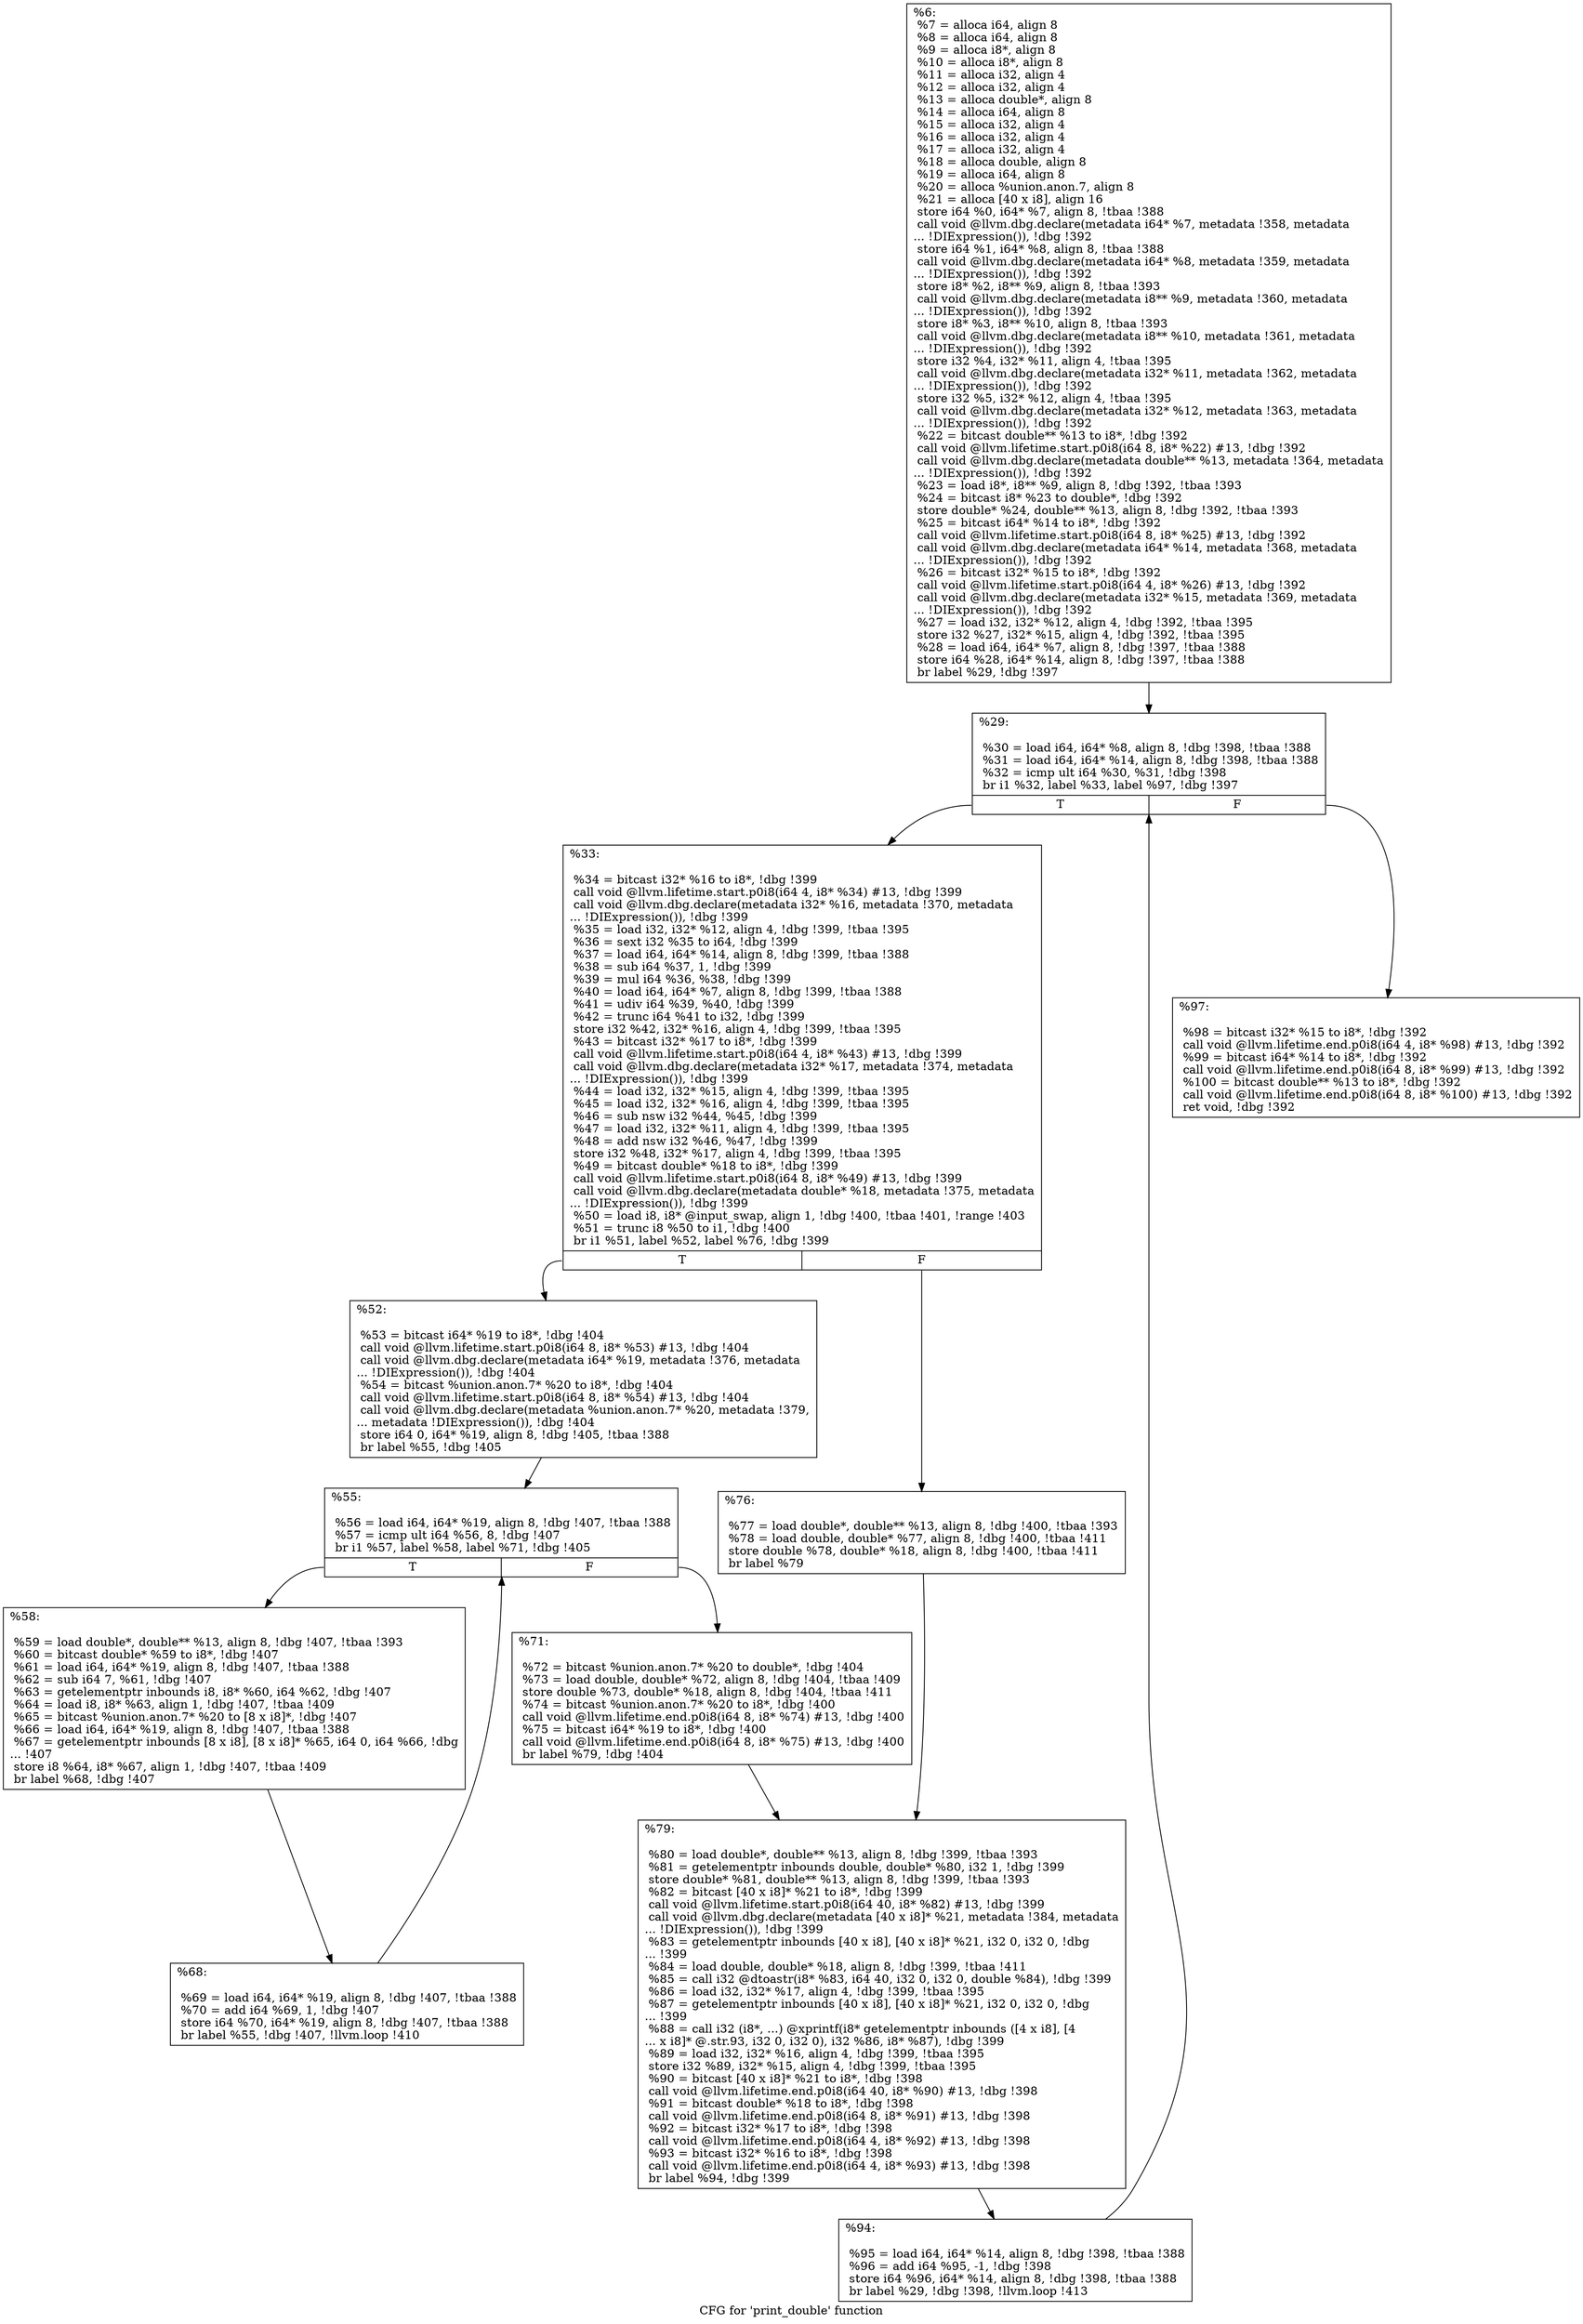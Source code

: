 digraph "CFG for 'print_double' function" {
	label="CFG for 'print_double' function";

	Node0x1c30030 [shape=record,label="{%6:\l  %7 = alloca i64, align 8\l  %8 = alloca i64, align 8\l  %9 = alloca i8*, align 8\l  %10 = alloca i8*, align 8\l  %11 = alloca i32, align 4\l  %12 = alloca i32, align 4\l  %13 = alloca double*, align 8\l  %14 = alloca i64, align 8\l  %15 = alloca i32, align 4\l  %16 = alloca i32, align 4\l  %17 = alloca i32, align 4\l  %18 = alloca double, align 8\l  %19 = alloca i64, align 8\l  %20 = alloca %union.anon.7, align 8\l  %21 = alloca [40 x i8], align 16\l  store i64 %0, i64* %7, align 8, !tbaa !388\l  call void @llvm.dbg.declare(metadata i64* %7, metadata !358, metadata\l... !DIExpression()), !dbg !392\l  store i64 %1, i64* %8, align 8, !tbaa !388\l  call void @llvm.dbg.declare(metadata i64* %8, metadata !359, metadata\l... !DIExpression()), !dbg !392\l  store i8* %2, i8** %9, align 8, !tbaa !393\l  call void @llvm.dbg.declare(metadata i8** %9, metadata !360, metadata\l... !DIExpression()), !dbg !392\l  store i8* %3, i8** %10, align 8, !tbaa !393\l  call void @llvm.dbg.declare(metadata i8** %10, metadata !361, metadata\l... !DIExpression()), !dbg !392\l  store i32 %4, i32* %11, align 4, !tbaa !395\l  call void @llvm.dbg.declare(metadata i32* %11, metadata !362, metadata\l... !DIExpression()), !dbg !392\l  store i32 %5, i32* %12, align 4, !tbaa !395\l  call void @llvm.dbg.declare(metadata i32* %12, metadata !363, metadata\l... !DIExpression()), !dbg !392\l  %22 = bitcast double** %13 to i8*, !dbg !392\l  call void @llvm.lifetime.start.p0i8(i64 8, i8* %22) #13, !dbg !392\l  call void @llvm.dbg.declare(metadata double** %13, metadata !364, metadata\l... !DIExpression()), !dbg !392\l  %23 = load i8*, i8** %9, align 8, !dbg !392, !tbaa !393\l  %24 = bitcast i8* %23 to double*, !dbg !392\l  store double* %24, double** %13, align 8, !dbg !392, !tbaa !393\l  %25 = bitcast i64* %14 to i8*, !dbg !392\l  call void @llvm.lifetime.start.p0i8(i64 8, i8* %25) #13, !dbg !392\l  call void @llvm.dbg.declare(metadata i64* %14, metadata !368, metadata\l... !DIExpression()), !dbg !392\l  %26 = bitcast i32* %15 to i8*, !dbg !392\l  call void @llvm.lifetime.start.p0i8(i64 4, i8* %26) #13, !dbg !392\l  call void @llvm.dbg.declare(metadata i32* %15, metadata !369, metadata\l... !DIExpression()), !dbg !392\l  %27 = load i32, i32* %12, align 4, !dbg !392, !tbaa !395\l  store i32 %27, i32* %15, align 4, !dbg !392, !tbaa !395\l  %28 = load i64, i64* %7, align 8, !dbg !397, !tbaa !388\l  store i64 %28, i64* %14, align 8, !dbg !397, !tbaa !388\l  br label %29, !dbg !397\l}"];
	Node0x1c30030 -> Node0x1c38420;
	Node0x1c38420 [shape=record,label="{%29:\l\l  %30 = load i64, i64* %8, align 8, !dbg !398, !tbaa !388\l  %31 = load i64, i64* %14, align 8, !dbg !398, !tbaa !388\l  %32 = icmp ult i64 %30, %31, !dbg !398\l  br i1 %32, label %33, label %97, !dbg !397\l|{<s0>T|<s1>F}}"];
	Node0x1c38420:s0 -> Node0x1c38470;
	Node0x1c38420:s1 -> Node0x1c38740;
	Node0x1c38470 [shape=record,label="{%33:\l\l  %34 = bitcast i32* %16 to i8*, !dbg !399\l  call void @llvm.lifetime.start.p0i8(i64 4, i8* %34) #13, !dbg !399\l  call void @llvm.dbg.declare(metadata i32* %16, metadata !370, metadata\l... !DIExpression()), !dbg !399\l  %35 = load i32, i32* %12, align 4, !dbg !399, !tbaa !395\l  %36 = sext i32 %35 to i64, !dbg !399\l  %37 = load i64, i64* %14, align 8, !dbg !399, !tbaa !388\l  %38 = sub i64 %37, 1, !dbg !399\l  %39 = mul i64 %36, %38, !dbg !399\l  %40 = load i64, i64* %7, align 8, !dbg !399, !tbaa !388\l  %41 = udiv i64 %39, %40, !dbg !399\l  %42 = trunc i64 %41 to i32, !dbg !399\l  store i32 %42, i32* %16, align 4, !dbg !399, !tbaa !395\l  %43 = bitcast i32* %17 to i8*, !dbg !399\l  call void @llvm.lifetime.start.p0i8(i64 4, i8* %43) #13, !dbg !399\l  call void @llvm.dbg.declare(metadata i32* %17, metadata !374, metadata\l... !DIExpression()), !dbg !399\l  %44 = load i32, i32* %15, align 4, !dbg !399, !tbaa !395\l  %45 = load i32, i32* %16, align 4, !dbg !399, !tbaa !395\l  %46 = sub nsw i32 %44, %45, !dbg !399\l  %47 = load i32, i32* %11, align 4, !dbg !399, !tbaa !395\l  %48 = add nsw i32 %46, %47, !dbg !399\l  store i32 %48, i32* %17, align 4, !dbg !399, !tbaa !395\l  %49 = bitcast double* %18 to i8*, !dbg !399\l  call void @llvm.lifetime.start.p0i8(i64 8, i8* %49) #13, !dbg !399\l  call void @llvm.dbg.declare(metadata double* %18, metadata !375, metadata\l... !DIExpression()), !dbg !399\l  %50 = load i8, i8* @input_swap, align 1, !dbg !400, !tbaa !401, !range !403\l  %51 = trunc i8 %50 to i1, !dbg !400\l  br i1 %51, label %52, label %76, !dbg !399\l|{<s0>T|<s1>F}}"];
	Node0x1c38470:s0 -> Node0x1c384c0;
	Node0x1c38470:s1 -> Node0x1c38650;
	Node0x1c384c0 [shape=record,label="{%52:\l\l  %53 = bitcast i64* %19 to i8*, !dbg !404\l  call void @llvm.lifetime.start.p0i8(i64 8, i8* %53) #13, !dbg !404\l  call void @llvm.dbg.declare(metadata i64* %19, metadata !376, metadata\l... !DIExpression()), !dbg !404\l  %54 = bitcast %union.anon.7* %20 to i8*, !dbg !404\l  call void @llvm.lifetime.start.p0i8(i64 8, i8* %54) #13, !dbg !404\l  call void @llvm.dbg.declare(metadata %union.anon.7* %20, metadata !379,\l... metadata !DIExpression()), !dbg !404\l  store i64 0, i64* %19, align 8, !dbg !405, !tbaa !388\l  br label %55, !dbg !405\l}"];
	Node0x1c384c0 -> Node0x1c38510;
	Node0x1c38510 [shape=record,label="{%55:\l\l  %56 = load i64, i64* %19, align 8, !dbg !407, !tbaa !388\l  %57 = icmp ult i64 %56, 8, !dbg !407\l  br i1 %57, label %58, label %71, !dbg !405\l|{<s0>T|<s1>F}}"];
	Node0x1c38510:s0 -> Node0x1c38560;
	Node0x1c38510:s1 -> Node0x1c38600;
	Node0x1c38560 [shape=record,label="{%58:\l\l  %59 = load double*, double** %13, align 8, !dbg !407, !tbaa !393\l  %60 = bitcast double* %59 to i8*, !dbg !407\l  %61 = load i64, i64* %19, align 8, !dbg !407, !tbaa !388\l  %62 = sub i64 7, %61, !dbg !407\l  %63 = getelementptr inbounds i8, i8* %60, i64 %62, !dbg !407\l  %64 = load i8, i8* %63, align 1, !dbg !407, !tbaa !409\l  %65 = bitcast %union.anon.7* %20 to [8 x i8]*, !dbg !407\l  %66 = load i64, i64* %19, align 8, !dbg !407, !tbaa !388\l  %67 = getelementptr inbounds [8 x i8], [8 x i8]* %65, i64 0, i64 %66, !dbg\l... !407\l  store i8 %64, i8* %67, align 1, !dbg !407, !tbaa !409\l  br label %68, !dbg !407\l}"];
	Node0x1c38560 -> Node0x1c385b0;
	Node0x1c385b0 [shape=record,label="{%68:\l\l  %69 = load i64, i64* %19, align 8, !dbg !407, !tbaa !388\l  %70 = add i64 %69, 1, !dbg !407\l  store i64 %70, i64* %19, align 8, !dbg !407, !tbaa !388\l  br label %55, !dbg !407, !llvm.loop !410\l}"];
	Node0x1c385b0 -> Node0x1c38510;
	Node0x1c38600 [shape=record,label="{%71:\l\l  %72 = bitcast %union.anon.7* %20 to double*, !dbg !404\l  %73 = load double, double* %72, align 8, !dbg !404, !tbaa !409\l  store double %73, double* %18, align 8, !dbg !404, !tbaa !411\l  %74 = bitcast %union.anon.7* %20 to i8*, !dbg !400\l  call void @llvm.lifetime.end.p0i8(i64 8, i8* %74) #13, !dbg !400\l  %75 = bitcast i64* %19 to i8*, !dbg !400\l  call void @llvm.lifetime.end.p0i8(i64 8, i8* %75) #13, !dbg !400\l  br label %79, !dbg !404\l}"];
	Node0x1c38600 -> Node0x1c386a0;
	Node0x1c38650 [shape=record,label="{%76:\l\l  %77 = load double*, double** %13, align 8, !dbg !400, !tbaa !393\l  %78 = load double, double* %77, align 8, !dbg !400, !tbaa !411\l  store double %78, double* %18, align 8, !dbg !400, !tbaa !411\l  br label %79\l}"];
	Node0x1c38650 -> Node0x1c386a0;
	Node0x1c386a0 [shape=record,label="{%79:\l\l  %80 = load double*, double** %13, align 8, !dbg !399, !tbaa !393\l  %81 = getelementptr inbounds double, double* %80, i32 1, !dbg !399\l  store double* %81, double** %13, align 8, !dbg !399, !tbaa !393\l  %82 = bitcast [40 x i8]* %21 to i8*, !dbg !399\l  call void @llvm.lifetime.start.p0i8(i64 40, i8* %82) #13, !dbg !399\l  call void @llvm.dbg.declare(metadata [40 x i8]* %21, metadata !384, metadata\l... !DIExpression()), !dbg !399\l  %83 = getelementptr inbounds [40 x i8], [40 x i8]* %21, i32 0, i32 0, !dbg\l... !399\l  %84 = load double, double* %18, align 8, !dbg !399, !tbaa !411\l  %85 = call i32 @dtoastr(i8* %83, i64 40, i32 0, i32 0, double %84), !dbg !399\l  %86 = load i32, i32* %17, align 4, !dbg !399, !tbaa !395\l  %87 = getelementptr inbounds [40 x i8], [40 x i8]* %21, i32 0, i32 0, !dbg\l... !399\l  %88 = call i32 (i8*, ...) @xprintf(i8* getelementptr inbounds ([4 x i8], [4\l... x i8]* @.str.93, i32 0, i32 0), i32 %86, i8* %87), !dbg !399\l  %89 = load i32, i32* %16, align 4, !dbg !399, !tbaa !395\l  store i32 %89, i32* %15, align 4, !dbg !399, !tbaa !395\l  %90 = bitcast [40 x i8]* %21 to i8*, !dbg !398\l  call void @llvm.lifetime.end.p0i8(i64 40, i8* %90) #13, !dbg !398\l  %91 = bitcast double* %18 to i8*, !dbg !398\l  call void @llvm.lifetime.end.p0i8(i64 8, i8* %91) #13, !dbg !398\l  %92 = bitcast i32* %17 to i8*, !dbg !398\l  call void @llvm.lifetime.end.p0i8(i64 4, i8* %92) #13, !dbg !398\l  %93 = bitcast i32* %16 to i8*, !dbg !398\l  call void @llvm.lifetime.end.p0i8(i64 4, i8* %93) #13, !dbg !398\l  br label %94, !dbg !399\l}"];
	Node0x1c386a0 -> Node0x1c386f0;
	Node0x1c386f0 [shape=record,label="{%94:\l\l  %95 = load i64, i64* %14, align 8, !dbg !398, !tbaa !388\l  %96 = add i64 %95, -1, !dbg !398\l  store i64 %96, i64* %14, align 8, !dbg !398, !tbaa !388\l  br label %29, !dbg !398, !llvm.loop !413\l}"];
	Node0x1c386f0 -> Node0x1c38420;
	Node0x1c38740 [shape=record,label="{%97:\l\l  %98 = bitcast i32* %15 to i8*, !dbg !392\l  call void @llvm.lifetime.end.p0i8(i64 4, i8* %98) #13, !dbg !392\l  %99 = bitcast i64* %14 to i8*, !dbg !392\l  call void @llvm.lifetime.end.p0i8(i64 8, i8* %99) #13, !dbg !392\l  %100 = bitcast double** %13 to i8*, !dbg !392\l  call void @llvm.lifetime.end.p0i8(i64 8, i8* %100) #13, !dbg !392\l  ret void, !dbg !392\l}"];
}
